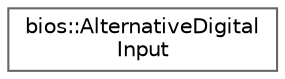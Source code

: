 digraph "Graphical Class Hierarchy"
{
 // LATEX_PDF_SIZE
  bgcolor="transparent";
  edge [fontname=Helvetica,fontsize=10,labelfontname=Helvetica,labelfontsize=10];
  node [fontname=Helvetica,fontsize=10,shape=box,height=0.2,width=0.4];
  rankdir="LR";
  Node0 [id="Node000000",label="bios::AlternativeDigital\lInput",height=0.2,width=0.4,color="grey40", fillcolor="white", style="filled",URL="$da/de5/classbios_1_1AlternativeDigitalInput.html",tooltip=" "];
}
